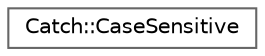 digraph "Graphical Class Hierarchy"
{
 // LATEX_PDF_SIZE
  bgcolor="transparent";
  edge [fontname=Helvetica,fontsize=10,labelfontname=Helvetica,labelfontsize=10];
  node [fontname=Helvetica,fontsize=10,shape=box,height=0.2,width=0.4];
  rankdir="LR";
  Node0 [id="Node000000",label="Catch::CaseSensitive",height=0.2,width=0.4,color="grey40", fillcolor="white", style="filled",URL="$struct_catch_1_1_case_sensitive.html",tooltip=" "];
}
